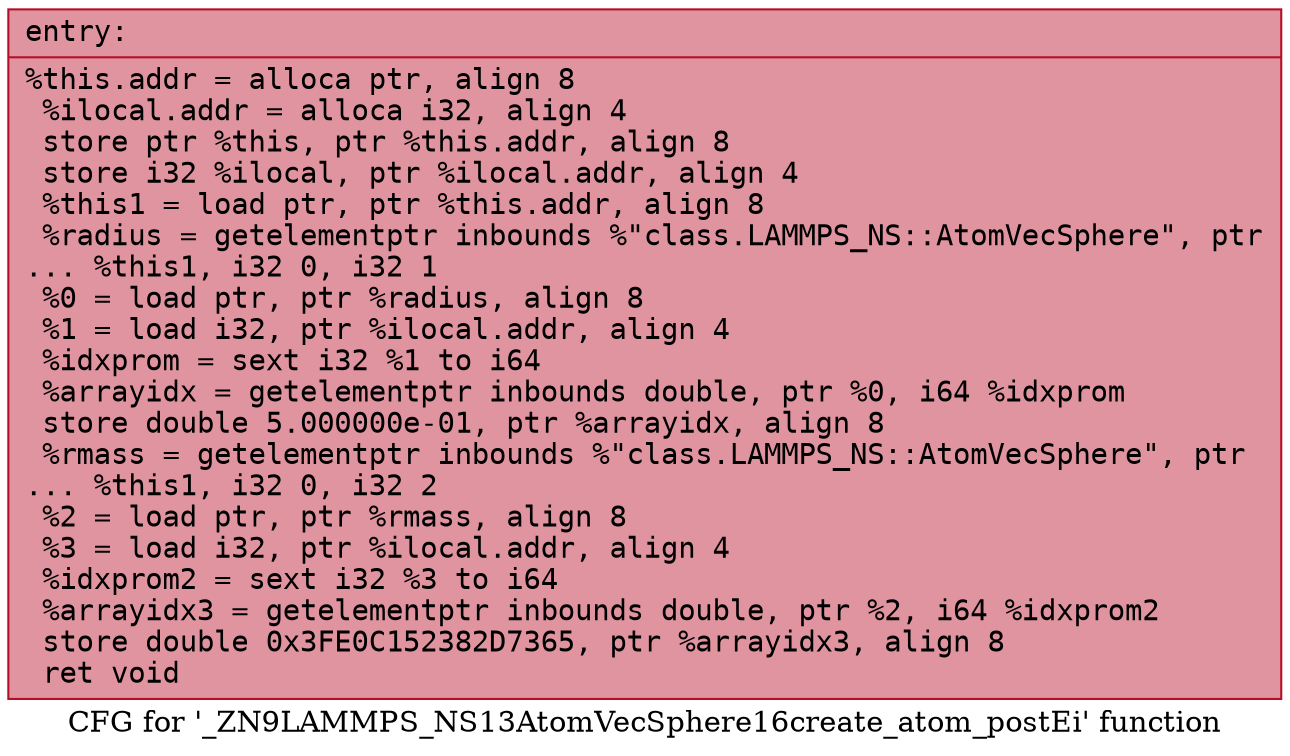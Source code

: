 digraph "CFG for '_ZN9LAMMPS_NS13AtomVecSphere16create_atom_postEi' function" {
	label="CFG for '_ZN9LAMMPS_NS13AtomVecSphere16create_atom_postEi' function";

	Node0x55b701215ee0 [shape=record,color="#b70d28ff", style=filled, fillcolor="#b70d2870" fontname="Courier",label="{entry:\l|  %this.addr = alloca ptr, align 8\l  %ilocal.addr = alloca i32, align 4\l  store ptr %this, ptr %this.addr, align 8\l  store i32 %ilocal, ptr %ilocal.addr, align 4\l  %this1 = load ptr, ptr %this.addr, align 8\l  %radius = getelementptr inbounds %\"class.LAMMPS_NS::AtomVecSphere\", ptr\l... %this1, i32 0, i32 1\l  %0 = load ptr, ptr %radius, align 8\l  %1 = load i32, ptr %ilocal.addr, align 4\l  %idxprom = sext i32 %1 to i64\l  %arrayidx = getelementptr inbounds double, ptr %0, i64 %idxprom\l  store double 5.000000e-01, ptr %arrayidx, align 8\l  %rmass = getelementptr inbounds %\"class.LAMMPS_NS::AtomVecSphere\", ptr\l... %this1, i32 0, i32 2\l  %2 = load ptr, ptr %rmass, align 8\l  %3 = load i32, ptr %ilocal.addr, align 4\l  %idxprom2 = sext i32 %3 to i64\l  %arrayidx3 = getelementptr inbounds double, ptr %2, i64 %idxprom2\l  store double 0x3FE0C152382D7365, ptr %arrayidx3, align 8\l  ret void\l}"];
}
